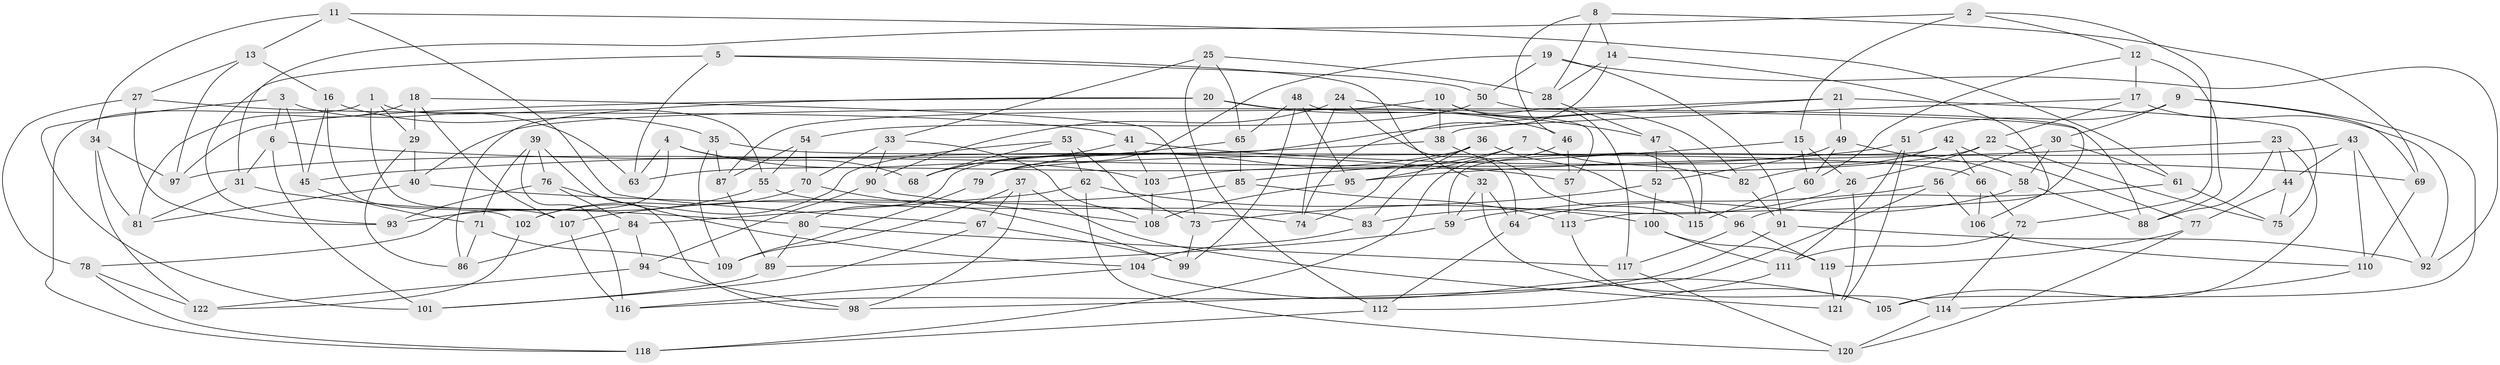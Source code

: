 // Generated by graph-tools (version 1.1) at 2025/56/03/09/25 04:56:15]
// undirected, 122 vertices, 244 edges
graph export_dot {
graph [start="1"]
  node [color=gray90,style=filled];
  1;
  2;
  3;
  4;
  5;
  6;
  7;
  8;
  9;
  10;
  11;
  12;
  13;
  14;
  15;
  16;
  17;
  18;
  19;
  20;
  21;
  22;
  23;
  24;
  25;
  26;
  27;
  28;
  29;
  30;
  31;
  32;
  33;
  34;
  35;
  36;
  37;
  38;
  39;
  40;
  41;
  42;
  43;
  44;
  45;
  46;
  47;
  48;
  49;
  50;
  51;
  52;
  53;
  54;
  55;
  56;
  57;
  58;
  59;
  60;
  61;
  62;
  63;
  64;
  65;
  66;
  67;
  68;
  69;
  70;
  71;
  72;
  73;
  74;
  75;
  76;
  77;
  78;
  79;
  80;
  81;
  82;
  83;
  84;
  85;
  86;
  87;
  88;
  89;
  90;
  91;
  92;
  93;
  94;
  95;
  96;
  97;
  98;
  99;
  100;
  101;
  102;
  103;
  104;
  105;
  106;
  107;
  108;
  109;
  110;
  111;
  112;
  113;
  114;
  115;
  116;
  117;
  118;
  119;
  120;
  121;
  122;
  1 -- 55;
  1 -- 118;
  1 -- 29;
  1 -- 107;
  2 -- 15;
  2 -- 31;
  2 -- 12;
  2 -- 72;
  3 -- 101;
  3 -- 45;
  3 -- 63;
  3 -- 6;
  4 -- 63;
  4 -- 68;
  4 -- 103;
  4 -- 78;
  5 -- 32;
  5 -- 93;
  5 -- 50;
  5 -- 63;
  6 -- 101;
  6 -- 31;
  6 -- 57;
  7 -- 79;
  7 -- 115;
  7 -- 95;
  7 -- 82;
  8 -- 14;
  8 -- 69;
  8 -- 46;
  8 -- 28;
  9 -- 69;
  9 -- 105;
  9 -- 30;
  9 -- 51;
  10 -- 38;
  10 -- 82;
  10 -- 87;
  10 -- 117;
  11 -- 61;
  11 -- 34;
  11 -- 67;
  11 -- 13;
  12 -- 17;
  12 -- 60;
  12 -- 88;
  13 -- 97;
  13 -- 16;
  13 -- 27;
  14 -- 113;
  14 -- 74;
  14 -- 28;
  15 -- 85;
  15 -- 26;
  15 -- 60;
  16 -- 35;
  16 -- 102;
  16 -- 45;
  17 -- 38;
  17 -- 22;
  17 -- 92;
  18 -- 81;
  18 -- 29;
  18 -- 73;
  18 -- 107;
  19 -- 50;
  19 -- 91;
  19 -- 92;
  19 -- 79;
  20 -- 97;
  20 -- 46;
  20 -- 86;
  20 -- 88;
  21 -- 40;
  21 -- 49;
  21 -- 80;
  21 -- 75;
  22 -- 26;
  22 -- 75;
  22 -- 103;
  23 -- 105;
  23 -- 95;
  23 -- 88;
  23 -- 44;
  24 -- 74;
  24 -- 64;
  24 -- 47;
  24 -- 90;
  25 -- 65;
  25 -- 112;
  25 -- 33;
  25 -- 28;
  26 -- 83;
  26 -- 121;
  27 -- 41;
  27 -- 78;
  27 -- 93;
  28 -- 47;
  29 -- 86;
  29 -- 40;
  30 -- 58;
  30 -- 56;
  30 -- 61;
  31 -- 81;
  31 -- 80;
  32 -- 105;
  32 -- 59;
  32 -- 64;
  33 -- 108;
  33 -- 90;
  33 -- 70;
  34 -- 81;
  34 -- 122;
  34 -- 97;
  35 -- 109;
  35 -- 66;
  35 -- 87;
  36 -- 63;
  36 -- 74;
  36 -- 96;
  36 -- 83;
  37 -- 121;
  37 -- 109;
  37 -- 98;
  37 -- 67;
  38 -- 45;
  38 -- 115;
  39 -- 98;
  39 -- 71;
  39 -- 76;
  39 -- 116;
  40 -- 74;
  40 -- 81;
  41 -- 103;
  41 -- 69;
  41 -- 68;
  42 -- 66;
  42 -- 77;
  42 -- 82;
  42 -- 59;
  43 -- 110;
  43 -- 79;
  43 -- 44;
  43 -- 92;
  44 -- 77;
  44 -- 75;
  45 -- 71;
  46 -- 118;
  46 -- 57;
  47 -- 115;
  47 -- 52;
  48 -- 57;
  48 -- 95;
  48 -- 65;
  48 -- 99;
  49 -- 58;
  49 -- 60;
  49 -- 52;
  50 -- 106;
  50 -- 54;
  51 -- 97;
  51 -- 121;
  51 -- 111;
  52 -- 100;
  52 -- 73;
  53 -- 73;
  53 -- 102;
  53 -- 68;
  53 -- 62;
  54 -- 87;
  54 -- 55;
  54 -- 70;
  55 -- 93;
  55 -- 83;
  56 -- 59;
  56 -- 106;
  56 -- 98;
  57 -- 113;
  58 -- 88;
  58 -- 64;
  59 -- 89;
  60 -- 115;
  61 -- 96;
  61 -- 75;
  62 -- 84;
  62 -- 120;
  62 -- 100;
  64 -- 112;
  65 -- 85;
  65 -- 68;
  66 -- 106;
  66 -- 72;
  67 -- 101;
  67 -- 99;
  69 -- 110;
  70 -- 102;
  70 -- 99;
  71 -- 109;
  71 -- 86;
  72 -- 111;
  72 -- 114;
  73 -- 99;
  76 -- 104;
  76 -- 93;
  76 -- 84;
  77 -- 120;
  77 -- 119;
  78 -- 122;
  78 -- 118;
  79 -- 109;
  80 -- 117;
  80 -- 89;
  82 -- 91;
  83 -- 104;
  84 -- 86;
  84 -- 94;
  85 -- 113;
  85 -- 107;
  87 -- 89;
  89 -- 101;
  90 -- 108;
  90 -- 94;
  91 -- 116;
  91 -- 92;
  94 -- 98;
  94 -- 122;
  95 -- 108;
  96 -- 117;
  96 -- 119;
  100 -- 111;
  100 -- 119;
  102 -- 122;
  103 -- 108;
  104 -- 105;
  104 -- 116;
  106 -- 110;
  107 -- 116;
  110 -- 114;
  111 -- 112;
  112 -- 118;
  113 -- 114;
  114 -- 120;
  117 -- 120;
  119 -- 121;
}
